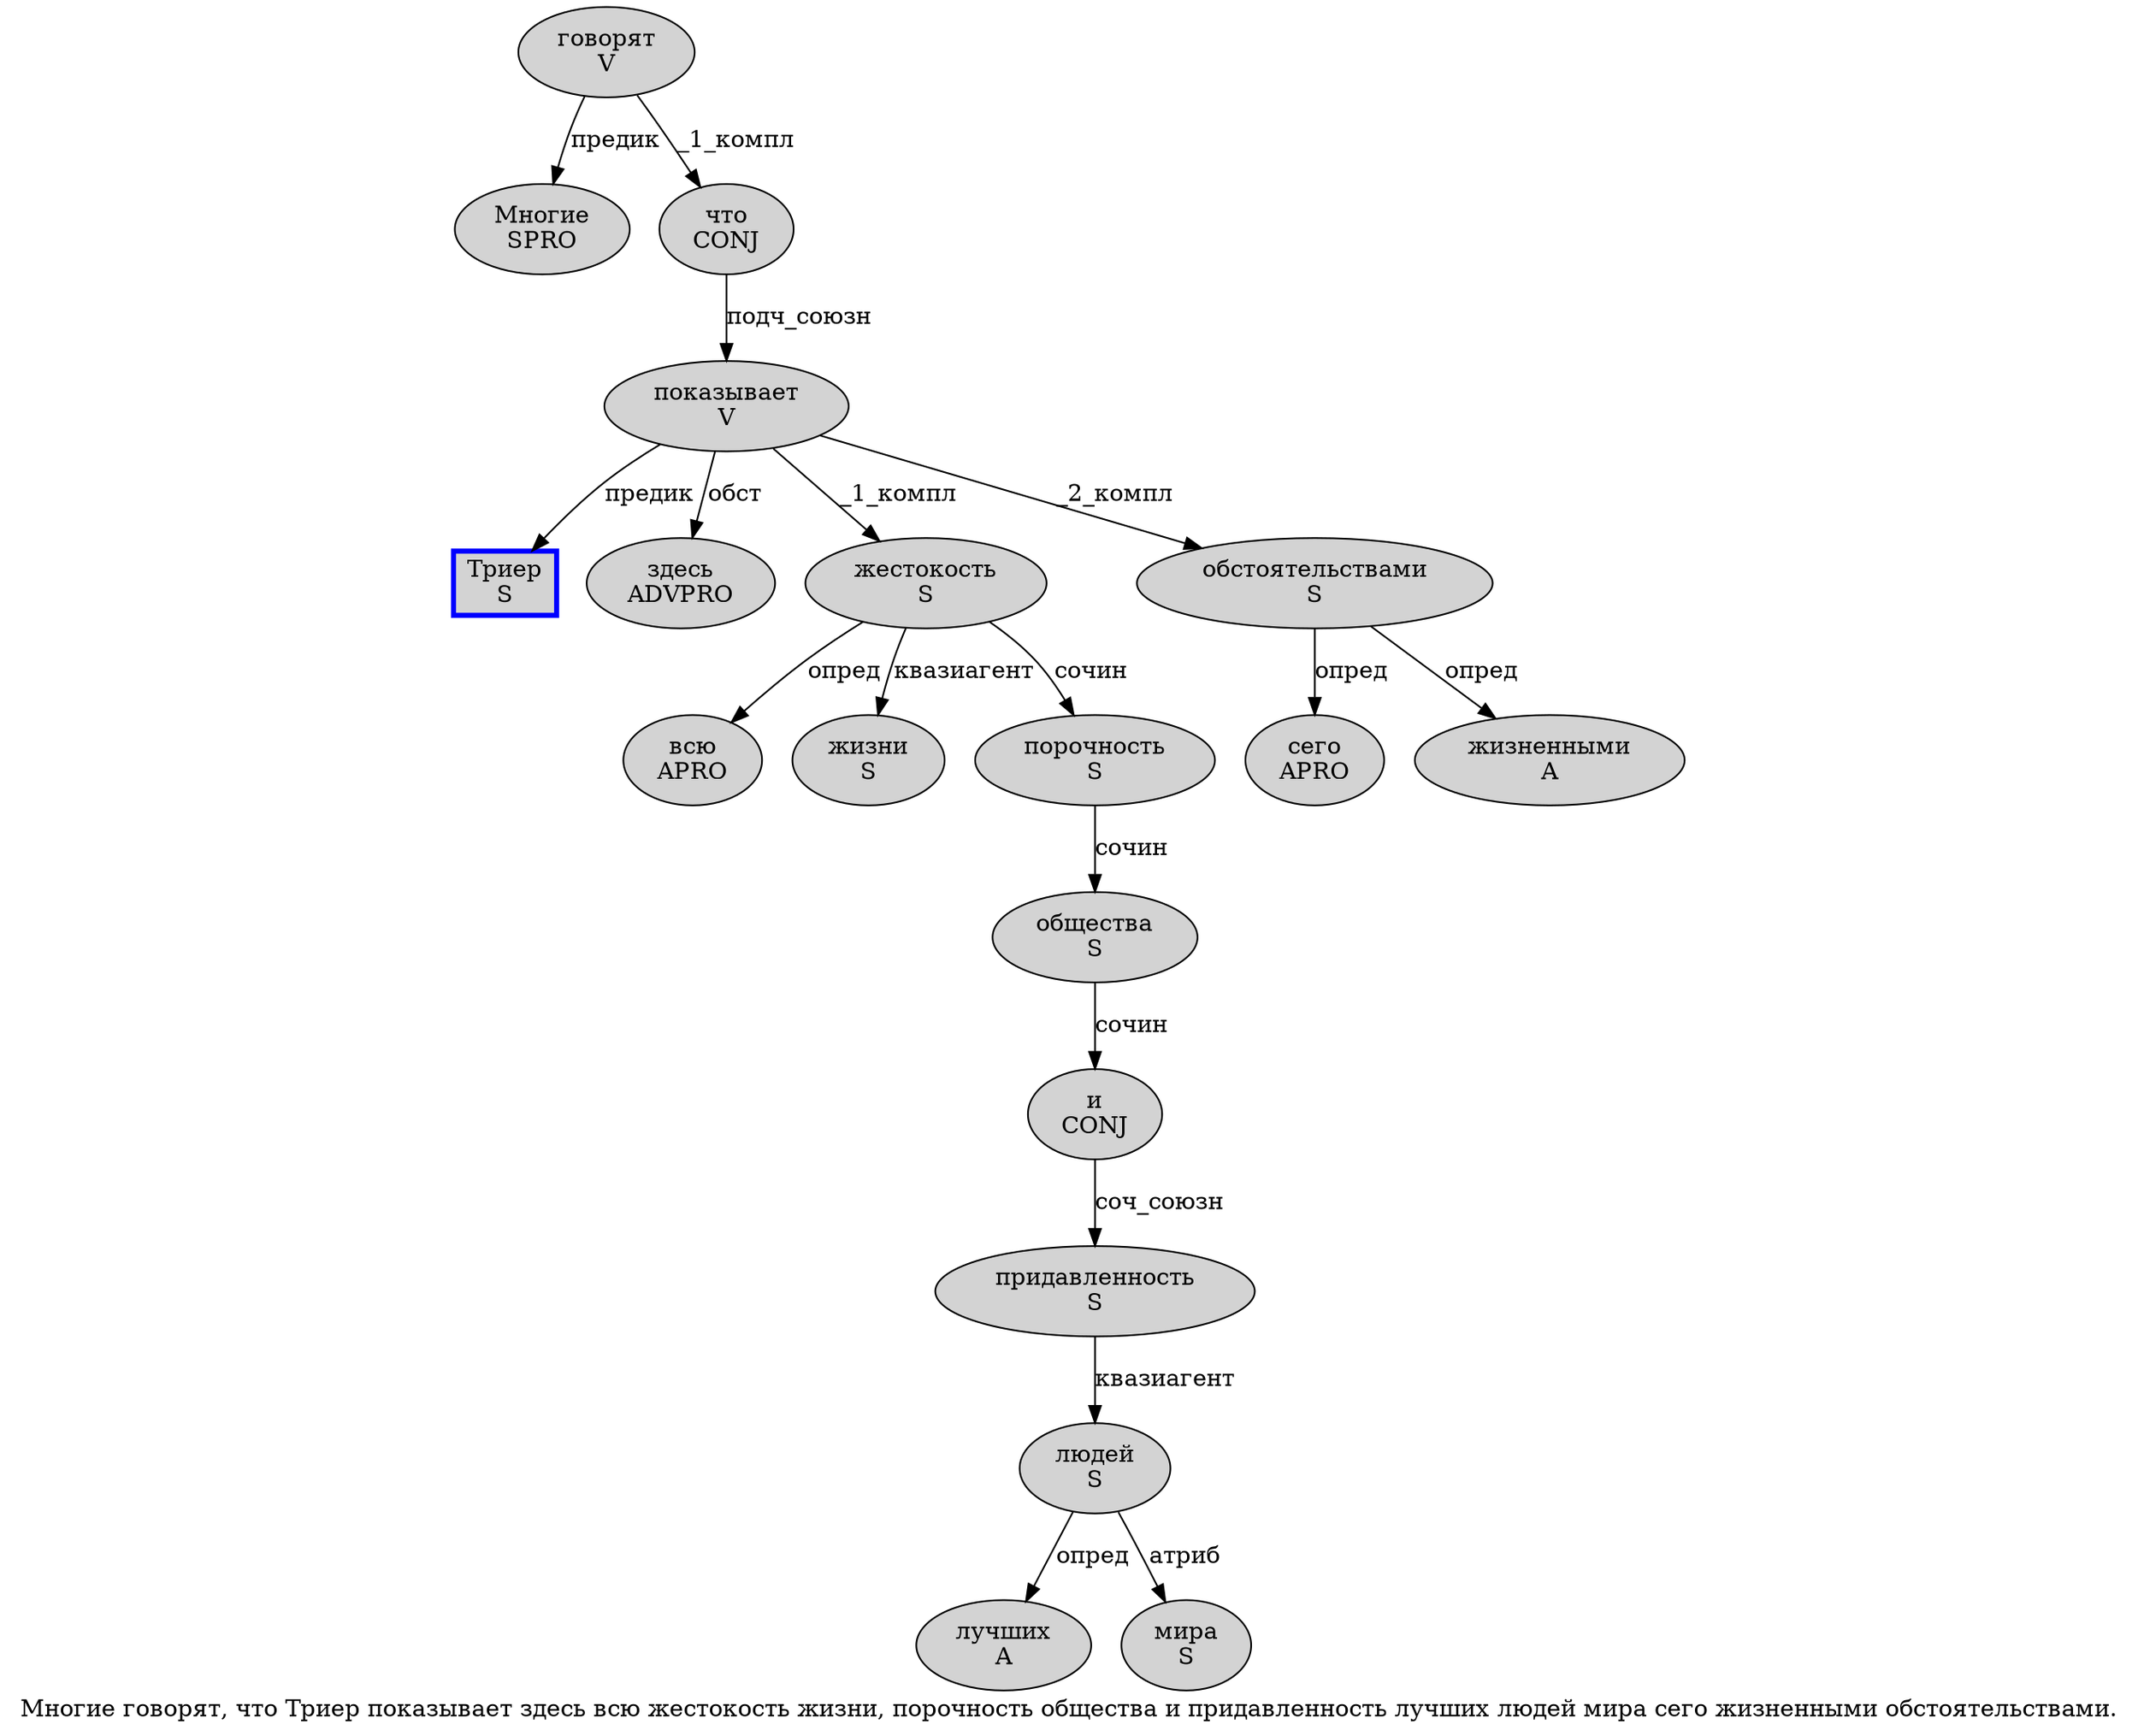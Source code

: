 digraph SENTENCE_1737 {
	graph [label="Многие говорят, что Триер показывает здесь всю жестокость жизни, порочность общества и придавленность лучших людей мира сего жизненными обстоятельствами."]
	node [style=filled]
		0 [label="Многие
SPRO" color="" fillcolor=lightgray penwidth=1 shape=ellipse]
		1 [label="говорят
V" color="" fillcolor=lightgray penwidth=1 shape=ellipse]
		3 [label="что
CONJ" color="" fillcolor=lightgray penwidth=1 shape=ellipse]
		4 [label="Триер
S" color=blue fillcolor=lightgray penwidth=3 shape=box]
		5 [label="показывает
V" color="" fillcolor=lightgray penwidth=1 shape=ellipse]
		6 [label="здесь
ADVPRO" color="" fillcolor=lightgray penwidth=1 shape=ellipse]
		7 [label="всю
APRO" color="" fillcolor=lightgray penwidth=1 shape=ellipse]
		8 [label="жестокость
S" color="" fillcolor=lightgray penwidth=1 shape=ellipse]
		9 [label="жизни
S" color="" fillcolor=lightgray penwidth=1 shape=ellipse]
		11 [label="порочность
S" color="" fillcolor=lightgray penwidth=1 shape=ellipse]
		12 [label="общества
S" color="" fillcolor=lightgray penwidth=1 shape=ellipse]
		13 [label="и
CONJ" color="" fillcolor=lightgray penwidth=1 shape=ellipse]
		14 [label="придавленность
S" color="" fillcolor=lightgray penwidth=1 shape=ellipse]
		15 [label="лучших
A" color="" fillcolor=lightgray penwidth=1 shape=ellipse]
		16 [label="людей
S" color="" fillcolor=lightgray penwidth=1 shape=ellipse]
		17 [label="мира
S" color="" fillcolor=lightgray penwidth=1 shape=ellipse]
		18 [label="сего
APRO" color="" fillcolor=lightgray penwidth=1 shape=ellipse]
		19 [label="жизненными
A" color="" fillcolor=lightgray penwidth=1 shape=ellipse]
		20 [label="обстоятельствами
S" color="" fillcolor=lightgray penwidth=1 shape=ellipse]
			12 -> 13 [label="сочин"]
			3 -> 5 [label="подч_союзн"]
			8 -> 7 [label="опред"]
			8 -> 9 [label="квазиагент"]
			8 -> 11 [label="сочин"]
			11 -> 12 [label="сочин"]
			16 -> 15 [label="опред"]
			16 -> 17 [label="атриб"]
			1 -> 0 [label="предик"]
			1 -> 3 [label="_1_компл"]
			20 -> 18 [label="опред"]
			20 -> 19 [label="опред"]
			5 -> 4 [label="предик"]
			5 -> 6 [label="обст"]
			5 -> 8 [label="_1_компл"]
			5 -> 20 [label="_2_компл"]
			14 -> 16 [label="квазиагент"]
			13 -> 14 [label="соч_союзн"]
}